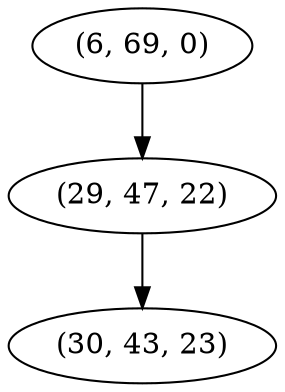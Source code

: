 digraph tree {
    "(6, 69, 0)";
    "(29, 47, 22)";
    "(30, 43, 23)";
    "(6, 69, 0)" -> "(29, 47, 22)";
    "(29, 47, 22)" -> "(30, 43, 23)";
}
